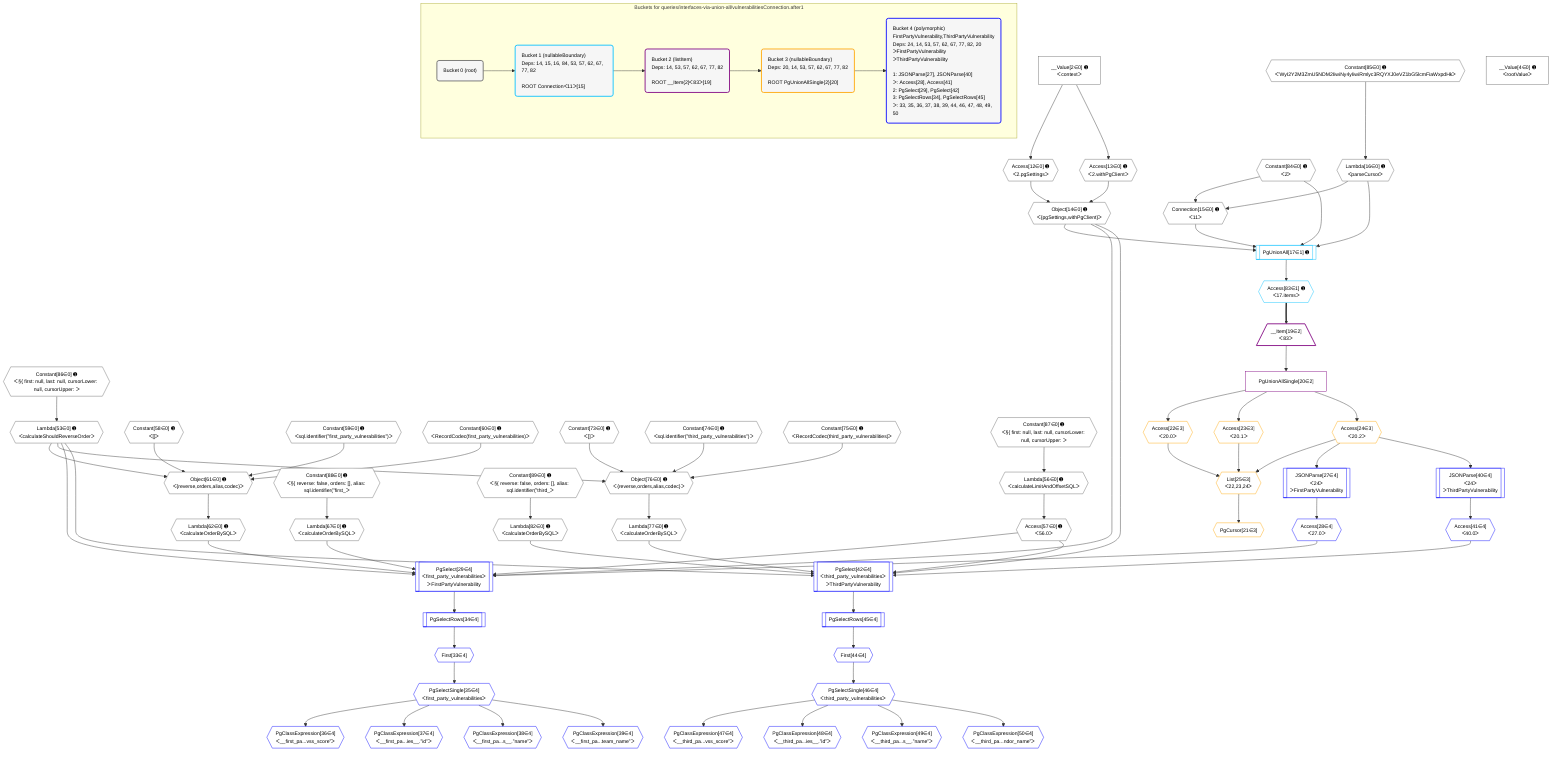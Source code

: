 %%{init: {'themeVariables': { 'fontSize': '12px'}}}%%
graph TD
    classDef path fill:#eee,stroke:#000,color:#000
    classDef plan fill:#fff,stroke-width:1px,color:#000
    classDef itemplan fill:#fff,stroke-width:2px,color:#000
    classDef unbatchedplan fill:#dff,stroke-width:1px,color:#000
    classDef sideeffectplan fill:#fcc,stroke-width:2px,color:#000
    classDef bucket fill:#f6f6f6,color:#000,stroke-width:2px,text-align:left


    %% plan dependencies
    Object61{{"Object[61∈0] ➊<br />ᐸ{reverse,orders,alias,codec}ᐳ"}}:::plan
    Lambda53{{"Lambda[53∈0] ➊<br />ᐸcalculateShouldReverseOrderᐳ"}}:::plan
    Constant58{{"Constant[58∈0] ➊<br />ᐸ[]ᐳ"}}:::plan
    Constant59{{"Constant[59∈0] ➊<br />ᐸsql.identifier(”first_party_vulnerabilities”)ᐳ"}}:::plan
    Constant60{{"Constant[60∈0] ➊<br />ᐸRecordCodec(first_party_vulnerabilities)ᐳ"}}:::plan
    Lambda53 & Constant58 & Constant59 & Constant60 --> Object61
    Object76{{"Object[76∈0] ➊<br />ᐸ{reverse,orders,alias,codec}ᐳ"}}:::plan
    Constant73{{"Constant[73∈0] ➊<br />ᐸ[]ᐳ"}}:::plan
    Constant74{{"Constant[74∈0] ➊<br />ᐸsql.identifier(”third_party_vulnerabilities”)ᐳ"}}:::plan
    Constant75{{"Constant[75∈0] ➊<br />ᐸRecordCodec(third_party_vulnerabilities)ᐳ"}}:::plan
    Lambda53 & Constant73 & Constant74 & Constant75 --> Object76
    Object14{{"Object[14∈0] ➊<br />ᐸ{pgSettings,withPgClient}ᐳ"}}:::plan
    Access12{{"Access[12∈0] ➊<br />ᐸ2.pgSettingsᐳ"}}:::plan
    Access13{{"Access[13∈0] ➊<br />ᐸ2.withPgClientᐳ"}}:::plan
    Access12 & Access13 --> Object14
    Connection15{{"Connection[15∈0] ➊<br />ᐸ11ᐳ"}}:::plan
    Constant84{{"Constant[84∈0] ➊<br />ᐸ2ᐳ"}}:::plan
    Lambda16{{"Lambda[16∈0] ➊<br />ᐸparseCursorᐳ"}}:::plan
    Constant84 & Lambda16 --> Connection15
    __Value2["__Value[2∈0] ➊<br />ᐸcontextᐳ"]:::plan
    __Value2 --> Access12
    __Value2 --> Access13
    Constant85{{"Constant[85∈0] ➊<br />ᐸ'WyI2Y2M3ZmU5NDM2IiwiNy4yIiwiRmlyc3RQYXJ0eVZ1bG5lcmFiaWxpdHkᐳ"}}:::plan
    Constant85 --> Lambda16
    Constant86{{"Constant[86∈0] ➊<br />ᐸ§{ first: null, last: null, cursorLower: null, cursorUpper: ᐳ"}}:::plan
    Constant86 --> Lambda53
    Lambda56{{"Lambda[56∈0] ➊<br />ᐸcalculateLimitAndOffsetSQLᐳ"}}:::plan
    Constant87{{"Constant[87∈0] ➊<br />ᐸ§{ first: null, last: null, cursorLower: null, cursorUpper: ᐳ"}}:::plan
    Constant87 --> Lambda56
    Access57{{"Access[57∈0] ➊<br />ᐸ56.0ᐳ"}}:::plan
    Lambda56 --> Access57
    Lambda62{{"Lambda[62∈0] ➊<br />ᐸcalculateOrderBySQLᐳ"}}:::plan
    Object61 --> Lambda62
    Lambda67{{"Lambda[67∈0] ➊<br />ᐸcalculateOrderBySQLᐳ"}}:::plan
    Constant88{{"Constant[88∈0] ➊<br />ᐸ§{ reverse: false, orders: [], alias: sql.identifier(”first_ᐳ"}}:::plan
    Constant88 --> Lambda67
    Lambda77{{"Lambda[77∈0] ➊<br />ᐸcalculateOrderBySQLᐳ"}}:::plan
    Object76 --> Lambda77
    Lambda82{{"Lambda[82∈0] ➊<br />ᐸcalculateOrderBySQLᐳ"}}:::plan
    Constant89{{"Constant[89∈0] ➊<br />ᐸ§{ reverse: false, orders: [], alias: sql.identifier(”third_ᐳ"}}:::plan
    Constant89 --> Lambda82
    __Value4["__Value[4∈0] ➊<br />ᐸrootValueᐳ"]:::plan
    PgUnionAll17[["PgUnionAll[17∈1] ➊"]]:::plan
    Object14 & Connection15 & Lambda16 & Constant84 --> PgUnionAll17
    Access83{{"Access[83∈1] ➊<br />ᐸ17.itemsᐳ"}}:::plan
    PgUnionAll17 --> Access83
    __Item19[/"__Item[19∈2]<br />ᐸ83ᐳ"\]:::itemplan
    Access83 ==> __Item19
    PgUnionAllSingle20["PgUnionAllSingle[20∈2]"]:::plan
    __Item19 --> PgUnionAllSingle20
    List25{{"List[25∈3]<br />ᐸ22,23,24ᐳ"}}:::plan
    Access22{{"Access[22∈3]<br />ᐸ20.0ᐳ"}}:::plan
    Access23{{"Access[23∈3]<br />ᐸ20.1ᐳ"}}:::plan
    Access24{{"Access[24∈3]<br />ᐸ20.2ᐳ"}}:::plan
    Access22 & Access23 & Access24 --> List25
    PgCursor21{{"PgCursor[21∈3]"}}:::plan
    List25 --> PgCursor21
    PgUnionAllSingle20 --> Access22
    PgUnionAllSingle20 --> Access23
    PgUnionAllSingle20 --> Access24
    PgSelect29[["PgSelect[29∈4]<br />ᐸfirst_party_vulnerabilitiesᐳ<br />ᐳFirstPartyVulnerability"]]:::plan
    Access28{{"Access[28∈4]<br />ᐸ27.0ᐳ"}}:::plan
    Object14 & Access28 & Lambda53 & Access57 & Lambda62 & Lambda67 --> PgSelect29
    PgSelect42[["PgSelect[42∈4]<br />ᐸthird_party_vulnerabilitiesᐳ<br />ᐳThirdPartyVulnerability"]]:::plan
    Access41{{"Access[41∈4]<br />ᐸ40.0ᐳ"}}:::plan
    Object14 & Access41 & Lambda53 & Access57 & Lambda77 & Lambda82 --> PgSelect42
    JSONParse27[["JSONParse[27∈4]<br />ᐸ24ᐳ<br />ᐳFirstPartyVulnerability"]]:::plan
    Access24 --> JSONParse27
    JSONParse27 --> Access28
    First33{{"First[33∈4]"}}:::plan
    PgSelectRows34[["PgSelectRows[34∈4]"]]:::plan
    PgSelectRows34 --> First33
    PgSelect29 --> PgSelectRows34
    PgSelectSingle35{{"PgSelectSingle[35∈4]<br />ᐸfirst_party_vulnerabilitiesᐳ"}}:::plan
    First33 --> PgSelectSingle35
    PgClassExpression36{{"PgClassExpression[36∈4]<br />ᐸ__first_pa...vss_score”ᐳ"}}:::plan
    PgSelectSingle35 --> PgClassExpression36
    PgClassExpression37{{"PgClassExpression[37∈4]<br />ᐸ__first_pa...ies__.”id”ᐳ"}}:::plan
    PgSelectSingle35 --> PgClassExpression37
    PgClassExpression38{{"PgClassExpression[38∈4]<br />ᐸ__first_pa...s__.”name”ᐳ"}}:::plan
    PgSelectSingle35 --> PgClassExpression38
    PgClassExpression39{{"PgClassExpression[39∈4]<br />ᐸ__first_pa...team_name”ᐳ"}}:::plan
    PgSelectSingle35 --> PgClassExpression39
    JSONParse40[["JSONParse[40∈4]<br />ᐸ24ᐳ<br />ᐳThirdPartyVulnerability"]]:::plan
    Access24 --> JSONParse40
    JSONParse40 --> Access41
    First44{{"First[44∈4]"}}:::plan
    PgSelectRows45[["PgSelectRows[45∈4]"]]:::plan
    PgSelectRows45 --> First44
    PgSelect42 --> PgSelectRows45
    PgSelectSingle46{{"PgSelectSingle[46∈4]<br />ᐸthird_party_vulnerabilitiesᐳ"}}:::plan
    First44 --> PgSelectSingle46
    PgClassExpression47{{"PgClassExpression[47∈4]<br />ᐸ__third_pa...vss_score”ᐳ"}}:::plan
    PgSelectSingle46 --> PgClassExpression47
    PgClassExpression48{{"PgClassExpression[48∈4]<br />ᐸ__third_pa...ies__.”id”ᐳ"}}:::plan
    PgSelectSingle46 --> PgClassExpression48
    PgClassExpression49{{"PgClassExpression[49∈4]<br />ᐸ__third_pa...s__.”name”ᐳ"}}:::plan
    PgSelectSingle46 --> PgClassExpression49
    PgClassExpression50{{"PgClassExpression[50∈4]<br />ᐸ__third_pa...ndor_name”ᐳ"}}:::plan
    PgSelectSingle46 --> PgClassExpression50

    %% define steps

    subgraph "Buckets for queries/interfaces-via-union-all/vulnerabilitiesConnection.after1"
    Bucket0("Bucket 0 (root)"):::bucket
    classDef bucket0 stroke:#696969
    class Bucket0,__Value2,__Value4,Access12,Access13,Object14,Connection15,Lambda16,Lambda53,Lambda56,Access57,Constant58,Constant59,Constant60,Object61,Lambda62,Lambda67,Constant73,Constant74,Constant75,Object76,Lambda77,Lambda82,Constant84,Constant85,Constant86,Constant87,Constant88,Constant89 bucket0
    Bucket1("Bucket 1 (nullableBoundary)<br />Deps: 14, 15, 16, 84, 53, 57, 62, 67, 77, 82<br /><br />ROOT Connectionᐸ11ᐳ[15]"):::bucket
    classDef bucket1 stroke:#00bfff
    class Bucket1,PgUnionAll17,Access83 bucket1
    Bucket2("Bucket 2 (listItem)<br />Deps: 14, 53, 57, 62, 67, 77, 82<br /><br />ROOT __Item{2}ᐸ83ᐳ[19]"):::bucket
    classDef bucket2 stroke:#7f007f
    class Bucket2,__Item19,PgUnionAllSingle20 bucket2
    Bucket3("Bucket 3 (nullableBoundary)<br />Deps: 20, 14, 53, 57, 62, 67, 77, 82<br /><br />ROOT PgUnionAllSingle{2}[20]"):::bucket
    classDef bucket3 stroke:#ffa500
    class Bucket3,PgCursor21,Access22,Access23,Access24,List25 bucket3
    Bucket4("Bucket 4 (polymorphic)<br />FirstPartyVulnerability,ThirdPartyVulnerability<br />Deps: 24, 14, 53, 57, 62, 67, 77, 82, 20<br />ᐳFirstPartyVulnerability<br />ᐳThirdPartyVulnerability<br /><br />1: JSONParse[27], JSONParse[40]<br />ᐳ: Access[28], Access[41]<br />2: PgSelect[29], PgSelect[42]<br />3: PgSelectRows[34], PgSelectRows[45]<br />ᐳ: 33, 35, 36, 37, 38, 39, 44, 46, 47, 48, 49, 50"):::bucket
    classDef bucket4 stroke:#0000ff
    class Bucket4,JSONParse27,Access28,PgSelect29,First33,PgSelectRows34,PgSelectSingle35,PgClassExpression36,PgClassExpression37,PgClassExpression38,PgClassExpression39,JSONParse40,Access41,PgSelect42,First44,PgSelectRows45,PgSelectSingle46,PgClassExpression47,PgClassExpression48,PgClassExpression49,PgClassExpression50 bucket4
    Bucket0 --> Bucket1
    Bucket1 --> Bucket2
    Bucket2 --> Bucket3
    Bucket3 --> Bucket4
    end